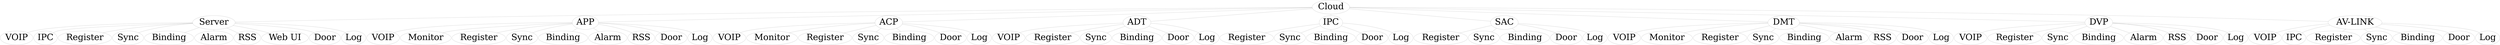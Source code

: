 graph cloud {
    node [fontsize=200]
    a [label="Cloud"]

        b1 [label="Server"]
            b1_1 [label="VOIP"]
            b1_2 [label="IPC"]
            b1_3 [label="Register"]
            b1_4 [label="Sync"]
            b1_5 [label="Binding"]
            b1_6 [label="Alarm"]
            b1_7 [label="RSS"]
            b1_8 [label="Web UI"]
            b1_9 [label="Door"]
            b1_10 [label="Log"]

        b2 [label="APP"]
            b2_1 [label="VOIP"]
            b2_2 [label="Monitor"]
            b2_3 [label="Register"]
            b2_4 [label="Sync"]
            b2_5 [label="Binding"]
            b2_6 [label="Alarm"]
            b2_7 [label="RSS"]
            b2_8 [label="Door"]
            b2_9 [label="Log"]

        b3 [label="ACP"]
            b3_1 [label="VOIP"]
            b3_2 [label="Monitor"]
            b3_3 [label="Register"]
            b3_4 [label="Sync"]
            b3_5 [label="Binding"]
            b3_6 [label="Door"]
            b3_7 [label="Log"]

        b4 [label="ADT"]
            b4_1 [label="VOIP"]
            b4_2 [label="Register"]
            b4_3 [label="Sync"]
            b4_4 [label="Binding"]
            b4_5 [label="Door"]
            b4_6 [label="Log"]

        b5 [label="IPC"]
            b5_1 [label="Register"]
            b5_2 [label="Sync"]
            b5_3 [label="Binding"]
            b5_4 [label="Door"]
            b5_5 [label="Log"]

        b6 [label="SAC"]
            b6_1 [label="Register"]
            b6_2 [label="Sync"]
            b6_3 [label="Binding"]
            b6_4 [label="Door"]
            b6_5 [label="Log"]

        b7 [label="DMT"]
            b7_1 [label="VOIP"]
            b7_2 [label="Monitor"]
            b7_3 [label="Register"]
            b7_4 [label="Sync"]
            b7_5 [label="Binding"]
            b7_6 [label="Alarm"]
            b7_7 [label="RSS"]
            b7_8 [label="Door"]
            b7_9 [label="Log"]

        b8 [label="DVP"]
            b8_1 [label="VOIP"]
            b8_2 [label="Register"]
            b8_3 [label="Sync"]
            b8_4 [label="Binding"]
            b8_5 [label="Alarm"]
            b8_6 [label="RSS"]
            b8_7 [label="Door"]
            b8_8 [label="Log"]

        b9 [label="AV-LINK"]
            b9_1 [label="VOIP"]
            b9_2 [label="IPC"]
            b9_3 [label="Register"]
            b9_4 [label="Sync"]
            b9_5 [label="Binding"]
            b9_6 [label="Door"]
            b9_7 [label="Log"]

    a -- {b1, b2, b3, b4, b5, b6, b7, b8, b9}
    b1 -- {b1_1, b1_2, b1_3, b1_4, b1_5, b1_6, b1_7, b1_8, b1_9, b1_10}
    b2 -- {b2_1, b2_2, b2_3, b2_4, b2_5, b2_6, b2_7, b2_8, b2_9}
    b3 -- {b3_1, b3_2, b3_3, b3_4, b3_5, b3_6, b3_7}
    b4 -- {b4_1, b4_2, b4_3, b4_4, b4_5, b4_6}
    b5 -- {b5_1, b5_2, b5_3, b5_4, b5_5}
    b6 -- {b6_1, b6_2, b6_3, b6_4, b6_5}
    b7 -- {b7_1, b7_2, b7_3, b7_4, b7_5, b7_6, b7_7, b7_8, b7_9}
    b8 -- {b8_1, b8_2, b8_3, b8_4, b8_5, b8_6, b8_7, b8_8}
    b9 -- {b9_1, b9_2, b9_3, b9_4, b9_5, b9_6, b9_7}
}
